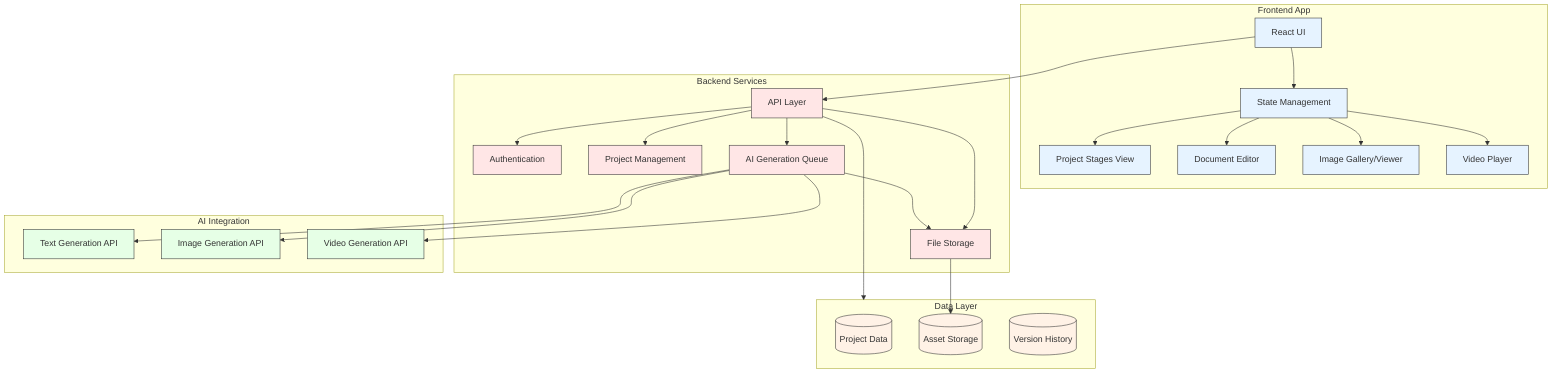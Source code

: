 graph TB
    subgraph Frontend[Frontend App]
        UI[React UI] --> StateManagement[State Management]
        StateManagement --> Stages[Project Stages View]
        StateManagement --> DocEditor[Document Editor]
        StateManagement --> ImageViewer[Image Gallery/Viewer]
        StateManagement --> VideoPlayer[Video Player]
    end

    subgraph Backend[Backend Services]
        API[API Layer] --> Auth[Authentication]
        API --> ProjectMgmt[Project Management]
        API --> Storage[File Storage]
        API --> AIQueue[AI Generation Queue]
    end

    subgraph AIServices[AI Integration]
        AIQueue --> TextGen[Text Generation API]
        AIQueue --> ImageGen[Image Generation API]
        AIQueue --> VideoGen[Video Generation API]
    end

    subgraph Database[Data Layer]
        ProjectDB[(Project Data)]
        AssetDB[(Asset Storage)]
        VersionDB[(Version History)]
    end

    UI --> API
    API --> Database
    Storage --> AssetDB
    AIQueue --> Storage

    classDef frontend fill:#e6f3ff,stroke:#333
    classDef backend fill:#ffe6e6,stroke:#333
    classDef ai fill:#e6ffe6,stroke:#333
    classDef data fill:#fff2e6,stroke:#333

    class UI,StateManagement,Stages,DocEditor,ImageViewer,VideoPlayer frontend
    class API,Auth,ProjectMgmt,Storage,AIQueue backend
    class TextGen,ImageGen,VideoGen ai
    class ProjectDB,AssetDB,VersionDB data